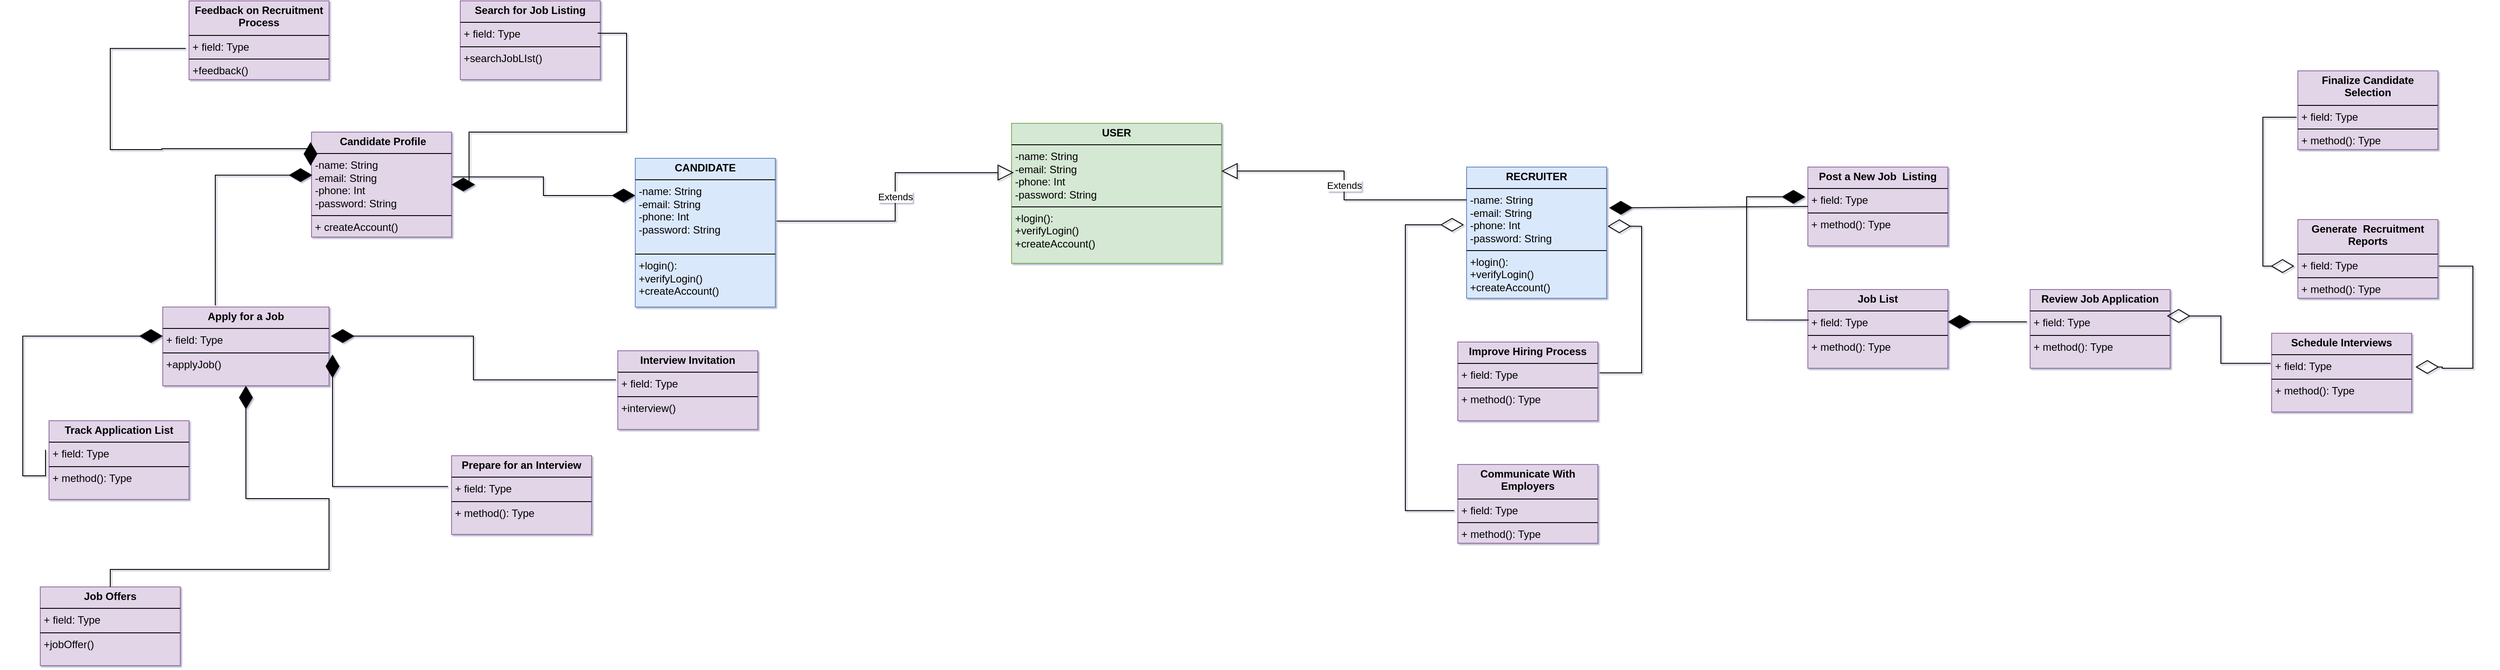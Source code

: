 <mxfile version="26.1.2">
  <diagram name="Page-1" id="tGZniLlOBdnS9l2TfcLT">
    <mxGraphModel dx="2345" dy="1783" grid="1" gridSize="10" guides="1" tooltips="1" connect="1" arrows="1" fold="1" page="1" pageScale="1" pageWidth="827" pageHeight="1169" background="none" math="0" shadow="1">
      <root>
        <mxCell id="0" />
        <mxCell id="1" parent="0" />
        <mxCell id="s6e1yUUkH1MG8MLtkfFg-5" value="&lt;p style=&quot;margin:0px;margin-top:4px;text-align:center;&quot;&gt;&lt;b&gt;USER&lt;/b&gt;&lt;/p&gt;&lt;hr size=&quot;1&quot; style=&quot;border-style:solid;&quot;&gt;&lt;p style=&quot;margin:0px;margin-left:4px;&quot;&gt;-name: String&lt;/p&gt;&lt;p style=&quot;margin:0px;margin-left:4px;&quot;&gt;-email: String&lt;/p&gt;&lt;p style=&quot;margin:0px;margin-left:4px;&quot;&gt;-phone: Int&lt;/p&gt;&lt;p style=&quot;margin:0px;margin-left:4px;&quot;&gt;-password: String&lt;/p&gt;&lt;hr size=&quot;1&quot; style=&quot;border-style:solid;&quot;&gt;&lt;p style=&quot;margin:0px;margin-left:4px;&quot;&gt;+login():&lt;/p&gt;&lt;p style=&quot;margin:0px;margin-left:4px;&quot;&gt;+verifyLogin()&lt;/p&gt;&lt;p style=&quot;margin:0px;margin-left:4px;&quot;&gt;+createAccount()&lt;/p&gt;" style="verticalAlign=top;align=left;overflow=fill;html=1;whiteSpace=wrap;fillColor=#d5e8d4;strokeColor=#82b366;" vertex="1" parent="1">
          <mxGeometry x="330" y="70" width="240" height="160" as="geometry" />
        </mxCell>
        <mxCell id="s6e1yUUkH1MG8MLtkfFg-6" value="&lt;p style=&quot;margin:0px;margin-top:4px;text-align:center;&quot;&gt;&lt;b&gt;RECRUITER&lt;/b&gt;&lt;/p&gt;&lt;hr size=&quot;1&quot; style=&quot;border-style:solid;&quot;&gt;&lt;p style=&quot;margin: 0px 0px 0px 4px;&quot;&gt;-name: String&lt;/p&gt;&lt;p style=&quot;margin: 0px 0px 0px 4px;&quot;&gt;-email: String&lt;/p&gt;&lt;p style=&quot;margin: 0px 0px 0px 4px;&quot;&gt;-phone: Int&lt;/p&gt;&lt;p style=&quot;margin: 0px 0px 0px 4px;&quot;&gt;-password: String&lt;/p&gt;&lt;hr size=&quot;1&quot; style=&quot;border-style:solid;&quot;&gt;&lt;p style=&quot;margin: 0px 0px 0px 4px;&quot;&gt;+login():&lt;/p&gt;&lt;p style=&quot;margin: 0px 0px 0px 4px;&quot;&gt;+verifyLogin()&lt;/p&gt;&lt;p style=&quot;margin: 0px 0px 0px 4px;&quot;&gt;+createAccount()&lt;/p&gt;" style="verticalAlign=top;align=left;overflow=fill;html=1;whiteSpace=wrap;fillColor=#dae8fc;strokeColor=#6c8ebf;" vertex="1" parent="1">
          <mxGeometry x="850" y="120" width="160" height="150" as="geometry" />
        </mxCell>
        <mxCell id="s6e1yUUkH1MG8MLtkfFg-7" value="&lt;p style=&quot;margin:0px;margin-top:4px;text-align:center;&quot;&gt;&lt;b&gt;CANDIDATE&lt;/b&gt;&lt;/p&gt;&lt;hr size=&quot;1&quot; style=&quot;border-style:solid;&quot;&gt;&lt;p style=&quot;margin: 0px 0px 0px 4px;&quot;&gt;-name: String&lt;/p&gt;&lt;p style=&quot;margin: 0px 0px 0px 4px;&quot;&gt;-email: String&lt;/p&gt;&lt;p style=&quot;margin: 0px 0px 0px 4px;&quot;&gt;-phone: Int&lt;/p&gt;&lt;p style=&quot;margin: 0px 0px 0px 4px;&quot;&gt;-password: String&lt;/p&gt;&lt;div&gt;&lt;br&gt;&lt;/div&gt;&lt;hr size=&quot;1&quot; style=&quot;border-style:solid;&quot;&gt;&lt;p style=&quot;margin: 0px 0px 0px 4px;&quot;&gt;+login():&lt;/p&gt;&lt;p style=&quot;margin: 0px 0px 0px 4px;&quot;&gt;+verifyLogin()&lt;/p&gt;&lt;p style=&quot;margin: 0px 0px 0px 4px;&quot;&gt;+createAccount()&lt;/p&gt;" style="verticalAlign=top;align=left;overflow=fill;html=1;whiteSpace=wrap;fillColor=#dae8fc;strokeColor=#6c8ebf;fillStyle=solid;gradientColor=none;" vertex="1" parent="1">
          <mxGeometry x="-100" y="110" width="160" height="170" as="geometry" />
        </mxCell>
        <mxCell id="s6e1yUUkH1MG8MLtkfFg-27" value="&lt;p style=&quot;margin:0px;margin-top:4px;text-align:center;&quot;&gt;&lt;b&gt;Post a New Job&amp;nbsp; Listing&lt;/b&gt;&lt;/p&gt;&lt;hr size=&quot;1&quot; style=&quot;border-style:solid;&quot;&gt;&lt;p style=&quot;margin:0px;margin-left:4px;&quot;&gt;+ field: Type&lt;/p&gt;&lt;hr size=&quot;1&quot; style=&quot;border-style:solid;&quot;&gt;&lt;p style=&quot;margin:0px;margin-left:4px;&quot;&gt;+ method(): Type&lt;/p&gt;" style="verticalAlign=top;align=left;overflow=fill;html=1;whiteSpace=wrap;fillColor=#e1d5e7;strokeColor=#9673a6;" vertex="1" parent="1">
          <mxGeometry x="1240" y="120" width="160" height="90" as="geometry" />
        </mxCell>
        <mxCell id="s6e1yUUkH1MG8MLtkfFg-28" value="&lt;p style=&quot;margin:0px;margin-top:4px;text-align:center;&quot;&gt;&lt;b&gt;Review Job Application&lt;/b&gt;&lt;/p&gt;&lt;hr size=&quot;1&quot; style=&quot;border-style:solid;&quot;&gt;&lt;p style=&quot;margin:0px;margin-left:4px;&quot;&gt;+ field: Type&lt;/p&gt;&lt;hr size=&quot;1&quot; style=&quot;border-style:solid;&quot;&gt;&lt;p style=&quot;margin:0px;margin-left:4px;&quot;&gt;+ method(): Type&lt;/p&gt;" style="verticalAlign=top;align=left;overflow=fill;html=1;whiteSpace=wrap;fillColor=#e1d5e7;strokeColor=#9673a6;" vertex="1" parent="1">
          <mxGeometry x="1494" y="260" width="160" height="90" as="geometry" />
        </mxCell>
        <mxCell id="s6e1yUUkH1MG8MLtkfFg-29" value="&lt;p style=&quot;margin:0px;margin-top:4px;text-align:center;&quot;&gt;&lt;b&gt;Schedule Interviews&lt;/b&gt;&lt;/p&gt;&lt;hr size=&quot;1&quot; style=&quot;border-style:solid;&quot;&gt;&lt;p style=&quot;margin:0px;margin-left:4px;&quot;&gt;+ field: Type&lt;/p&gt;&lt;hr size=&quot;1&quot; style=&quot;border-style:solid;&quot;&gt;&lt;p style=&quot;margin:0px;margin-left:4px;&quot;&gt;+ method(): Type&lt;/p&gt;" style="verticalAlign=top;align=left;overflow=fill;html=1;whiteSpace=wrap;fillColor=#e1d5e7;strokeColor=#9673a6;" vertex="1" parent="1">
          <mxGeometry x="1770" y="310" width="160" height="90" as="geometry" />
        </mxCell>
        <mxCell id="s6e1yUUkH1MG8MLtkfFg-30" value="&lt;p style=&quot;margin:0px;margin-top:4px;text-align:center;&quot;&gt;&lt;b&gt;Finalize Candidate Selection&lt;/b&gt;&lt;/p&gt;&lt;hr size=&quot;1&quot; style=&quot;border-style:solid;&quot;&gt;&lt;p style=&quot;margin:0px;margin-left:4px;&quot;&gt;+ field: Type&lt;/p&gt;&lt;hr size=&quot;1&quot; style=&quot;border-style:solid;&quot;&gt;&lt;p style=&quot;margin:0px;margin-left:4px;&quot;&gt;+ method(): Type&lt;/p&gt;" style="verticalAlign=top;align=left;overflow=fill;html=1;whiteSpace=wrap;fillColor=#e1d5e7;strokeColor=#9673a6;" vertex="1" parent="1">
          <mxGeometry x="1800" y="10" width="160" height="90" as="geometry" />
        </mxCell>
        <mxCell id="s6e1yUUkH1MG8MLtkfFg-31" value="&lt;p style=&quot;margin:0px;margin-top:4px;text-align:center;&quot;&gt;&lt;b&gt;Job List&lt;/b&gt;&lt;/p&gt;&lt;hr size=&quot;1&quot; style=&quot;border-style:solid;&quot;&gt;&lt;p style=&quot;margin:0px;margin-left:4px;&quot;&gt;+ field: Type&lt;/p&gt;&lt;hr size=&quot;1&quot; style=&quot;border-style:solid;&quot;&gt;&lt;p style=&quot;margin:0px;margin-left:4px;&quot;&gt;+ method(): Type&lt;/p&gt;" style="verticalAlign=top;align=left;overflow=fill;html=1;whiteSpace=wrap;fillColor=#e1d5e7;strokeColor=#9673a6;" vertex="1" parent="1">
          <mxGeometry x="1240" y="260" width="160" height="90" as="geometry" />
        </mxCell>
        <mxCell id="s6e1yUUkH1MG8MLtkfFg-34" value="&lt;p style=&quot;margin:0px;margin-top:4px;text-align:center;&quot;&gt;&lt;b&gt;Communicate With Employers&lt;/b&gt;&lt;/p&gt;&lt;hr size=&quot;1&quot; style=&quot;border-style:solid;&quot;&gt;&lt;p style=&quot;margin:0px;margin-left:4px;&quot;&gt;+ field: Type&lt;/p&gt;&lt;hr size=&quot;1&quot; style=&quot;border-style:solid;&quot;&gt;&lt;p style=&quot;margin:0px;margin-left:4px;&quot;&gt;+ method(): Type&lt;/p&gt;" style="verticalAlign=top;align=left;overflow=fill;html=1;whiteSpace=wrap;fillColor=#e1d5e7;strokeColor=#9673a6;" vertex="1" parent="1">
          <mxGeometry x="840" y="460" width="160" height="90" as="geometry" />
        </mxCell>
        <mxCell id="s6e1yUUkH1MG8MLtkfFg-35" value="&lt;p style=&quot;margin:0px;margin-top:4px;text-align:center;&quot;&gt;&lt;b&gt;Generate&amp;nbsp; Recruitment Reports&lt;/b&gt;&lt;/p&gt;&lt;hr size=&quot;1&quot; style=&quot;border-style:solid;&quot;&gt;&lt;p style=&quot;margin:0px;margin-left:4px;&quot;&gt;+ field: Type&lt;/p&gt;&lt;hr size=&quot;1&quot; style=&quot;border-style:solid;&quot;&gt;&lt;p style=&quot;margin:0px;margin-left:4px;&quot;&gt;+ method(): Type&lt;/p&gt;" style="verticalAlign=top;align=left;overflow=fill;html=1;whiteSpace=wrap;fillColor=#e1d5e7;strokeColor=#9673a6;" vertex="1" parent="1">
          <mxGeometry x="1800" y="180" width="160" height="90" as="geometry" />
        </mxCell>
        <mxCell id="s6e1yUUkH1MG8MLtkfFg-36" value="&lt;p style=&quot;margin:0px;margin-top:4px;text-align:center;&quot;&gt;&lt;b&gt;Improve Hiring Process&lt;/b&gt;&lt;/p&gt;&lt;hr size=&quot;1&quot; style=&quot;border-style:solid;&quot;&gt;&lt;p style=&quot;margin:0px;margin-left:4px;&quot;&gt;+ field: Type&lt;/p&gt;&lt;hr size=&quot;1&quot; style=&quot;border-style:solid;&quot;&gt;&lt;p style=&quot;margin:0px;margin-left:4px;&quot;&gt;+ method(): Type&lt;/p&gt;" style="verticalAlign=top;align=left;overflow=fill;html=1;whiteSpace=wrap;fillColor=#e1d5e7;strokeColor=#9673a6;" vertex="1" parent="1">
          <mxGeometry x="840" y="320" width="160" height="90" as="geometry" />
        </mxCell>
        <mxCell id="s6e1yUUkH1MG8MLtkfFg-37" value="&lt;p style=&quot;margin:0px;margin-top:4px;text-align:center;&quot;&gt;&lt;b&gt;&amp;nbsp;Candidate Profile&lt;/b&gt;&lt;/p&gt;&lt;hr size=&quot;1&quot; style=&quot;border-style:solid;&quot;&gt;&lt;p style=&quot;margin: 0px 0px 0px 4px;&quot;&gt;-name: String&lt;/p&gt;&lt;p style=&quot;margin: 0px 0px 0px 4px;&quot;&gt;-email: String&lt;/p&gt;&lt;p style=&quot;margin: 0px 0px 0px 4px;&quot;&gt;-phone: Int&lt;/p&gt;&lt;p style=&quot;margin: 0px 0px 0px 4px;&quot;&gt;-password: String&lt;/p&gt;&lt;hr size=&quot;1&quot; style=&quot;border-style:solid;&quot;&gt;&lt;p style=&quot;margin:0px;margin-left:4px;&quot;&gt;+ createAccount()&lt;/p&gt;" style="verticalAlign=top;align=left;overflow=fill;html=1;whiteSpace=wrap;fillColor=#e1d5e7;strokeColor=#9673a6;" vertex="1" parent="1">
          <mxGeometry x="-470" y="80" width="160" height="120" as="geometry" />
        </mxCell>
        <mxCell id="s6e1yUUkH1MG8MLtkfFg-38" value="&lt;p style=&quot;margin:0px;margin-top:4px;text-align:center;&quot;&gt;&lt;b&gt;Search for Job Listing&lt;/b&gt;&lt;/p&gt;&lt;hr size=&quot;1&quot; style=&quot;border-style:solid;&quot;&gt;&lt;p style=&quot;margin:0px;margin-left:4px;&quot;&gt;+ field: Type&lt;/p&gt;&lt;hr size=&quot;1&quot; style=&quot;border-style:solid;&quot;&gt;&lt;p style=&quot;margin:0px;margin-left:4px;&quot;&gt;+searchJobLIst()&lt;/p&gt;" style="verticalAlign=top;align=left;overflow=fill;html=1;whiteSpace=wrap;fillColor=#e1d5e7;strokeColor=#9673a6;" vertex="1" parent="1">
          <mxGeometry x="-300" y="-70" width="160" height="90" as="geometry" />
        </mxCell>
        <mxCell id="s6e1yUUkH1MG8MLtkfFg-39" value="&lt;p style=&quot;margin:0px;margin-top:4px;text-align:center;&quot;&gt;&lt;b&gt;Apply for a Job&lt;/b&gt;&lt;/p&gt;&lt;hr size=&quot;1&quot; style=&quot;border-style:solid;&quot;&gt;&lt;p style=&quot;margin:0px;margin-left:4px;&quot;&gt;+ field: Type&lt;/p&gt;&lt;hr size=&quot;1&quot; style=&quot;border-style:solid;&quot;&gt;&lt;p style=&quot;margin:0px;margin-left:4px;&quot;&gt;+applyJob()&lt;/p&gt;" style="verticalAlign=top;align=left;overflow=fill;html=1;whiteSpace=wrap;fillColor=#e1d5e7;strokeColor=#9673a6;" vertex="1" parent="1">
          <mxGeometry x="-640" y="280" width="190" height="90" as="geometry" />
        </mxCell>
        <mxCell id="s6e1yUUkH1MG8MLtkfFg-40" value="&lt;p style=&quot;margin:0px;margin-top:4px;text-align:center;&quot;&gt;&lt;b&gt;Track Application List&lt;/b&gt;&lt;/p&gt;&lt;hr size=&quot;1&quot; style=&quot;border-style:solid;&quot;&gt;&lt;p style=&quot;margin:0px;margin-left:4px;&quot;&gt;+ field: Type&lt;/p&gt;&lt;hr size=&quot;1&quot; style=&quot;border-style:solid;&quot;&gt;&lt;p style=&quot;margin:0px;margin-left:4px;&quot;&gt;+ method(): Type&lt;/p&gt;" style="verticalAlign=top;align=left;overflow=fill;html=1;whiteSpace=wrap;fillColor=#e1d5e7;strokeColor=#9673a6;" vertex="1" parent="1">
          <mxGeometry x="-770" y="410" width="160" height="90" as="geometry" />
        </mxCell>
        <mxCell id="s6e1yUUkH1MG8MLtkfFg-41" value="&lt;p style=&quot;margin:0px;margin-top:4px;text-align:center;&quot;&gt;&lt;b&gt;&amp;nbsp;Interview Invitation&amp;nbsp;&lt;/b&gt;&lt;/p&gt;&lt;hr size=&quot;1&quot; style=&quot;border-style:solid;&quot;&gt;&lt;p style=&quot;margin:0px;margin-left:4px;&quot;&gt;+ field: Type&lt;/p&gt;&lt;hr size=&quot;1&quot; style=&quot;border-style:solid;&quot;&gt;&lt;p style=&quot;margin:0px;margin-left:4px;&quot;&gt;+interview()&lt;/p&gt;" style="verticalAlign=top;align=left;overflow=fill;html=1;whiteSpace=wrap;fillColor=#e1d5e7;strokeColor=#9673a6;" vertex="1" parent="1">
          <mxGeometry x="-120" y="330" width="160" height="90" as="geometry" />
        </mxCell>
        <mxCell id="s6e1yUUkH1MG8MLtkfFg-42" value="&lt;p style=&quot;margin:0px;margin-top:4px;text-align:center;&quot;&gt;&lt;b&gt;Prepare for an Interview&lt;/b&gt;&lt;/p&gt;&lt;hr size=&quot;1&quot; style=&quot;border-style:solid;&quot;&gt;&lt;p style=&quot;margin:0px;margin-left:4px;&quot;&gt;+ field: Type&lt;/p&gt;&lt;hr size=&quot;1&quot; style=&quot;border-style:solid;&quot;&gt;&lt;p style=&quot;margin:0px;margin-left:4px;&quot;&gt;+ method(): Type&lt;/p&gt;" style="verticalAlign=top;align=left;overflow=fill;html=1;whiteSpace=wrap;fillColor=#e1d5e7;strokeColor=#9673a6;" vertex="1" parent="1">
          <mxGeometry x="-310" y="450" width="160" height="90" as="geometry" />
        </mxCell>
        <mxCell id="s6e1yUUkH1MG8MLtkfFg-43" value="&lt;p style=&quot;margin:0px;margin-top:4px;text-align:center;&quot;&gt;&lt;b&gt;&amp;nbsp;Job Offers&amp;nbsp;&lt;/b&gt;&lt;/p&gt;&lt;hr size=&quot;1&quot; style=&quot;border-style:solid;&quot;&gt;&lt;p style=&quot;margin:0px;margin-left:4px;&quot;&gt;+ field: Type&lt;/p&gt;&lt;hr size=&quot;1&quot; style=&quot;border-style:solid;&quot;&gt;&lt;p style=&quot;margin:0px;margin-left:4px;&quot;&gt;+jobOffer()&lt;/p&gt;" style="verticalAlign=top;align=left;overflow=fill;html=1;whiteSpace=wrap;fillColor=#e1d5e7;strokeColor=#9673a6;" vertex="1" parent="1">
          <mxGeometry x="-780" y="600" width="160" height="90" as="geometry" />
        </mxCell>
        <mxCell id="s6e1yUUkH1MG8MLtkfFg-44" value="&lt;p style=&quot;margin:0px;margin-top:4px;text-align:center;&quot;&gt;&lt;b&gt;Feedback on Recruitment Process&lt;/b&gt;&lt;/p&gt;&lt;hr size=&quot;1&quot; style=&quot;border-style:solid;&quot;&gt;&lt;p style=&quot;margin:0px;margin-left:4px;&quot;&gt;+ field: Type&lt;/p&gt;&lt;hr size=&quot;1&quot; style=&quot;border-style:solid;&quot;&gt;&lt;p style=&quot;margin:0px;margin-left:4px;&quot;&gt;+feedback()&lt;/p&gt;" style="verticalAlign=top;align=left;overflow=fill;html=1;whiteSpace=wrap;fillColor=#e1d5e7;strokeColor=#9673a6;" vertex="1" parent="1">
          <mxGeometry x="-610" y="-70" width="160" height="90" as="geometry" />
        </mxCell>
        <mxCell id="s6e1yUUkH1MG8MLtkfFg-54" value="Extends" style="endArrow=block;endSize=16;endFill=0;html=1;rounded=0;entryX=0.011;entryY=0.352;entryDx=0;entryDy=0;entryPerimeter=0;exitX=1.009;exitY=0.422;exitDx=0;exitDy=0;exitPerimeter=0;edgeStyle=elbowEdgeStyle;" edge="1" parent="1" source="s6e1yUUkH1MG8MLtkfFg-7" target="s6e1yUUkH1MG8MLtkfFg-5">
          <mxGeometry width="160" relative="1" as="geometry">
            <mxPoint x="270" y="260" as="sourcePoint" />
            <mxPoint x="430" y="260" as="targetPoint" />
          </mxGeometry>
        </mxCell>
        <mxCell id="s6e1yUUkH1MG8MLtkfFg-55" value="Extends" style="endArrow=block;endSize=16;endFill=0;html=1;rounded=0;entryX=0.999;entryY=0.341;entryDx=0;entryDy=0;entryPerimeter=0;exitX=0;exitY=0.25;exitDx=0;exitDy=0;edgeStyle=elbowEdgeStyle;" edge="1" parent="1" source="s6e1yUUkH1MG8MLtkfFg-6" target="s6e1yUUkH1MG8MLtkfFg-5">
          <mxGeometry width="160" relative="1" as="geometry">
            <mxPoint x="390" y="295" as="sourcePoint" />
            <mxPoint x="691" y="300" as="targetPoint" />
          </mxGeometry>
        </mxCell>
        <mxCell id="s6e1yUUkH1MG8MLtkfFg-59" value="" style="endArrow=diamondThin;endFill=1;endSize=24;html=1;rounded=0;exitX=1.006;exitY=0.427;exitDx=0;exitDy=0;exitPerimeter=0;entryX=0;entryY=0.25;entryDx=0;entryDy=0;edgeStyle=orthogonalEdgeStyle;" edge="1" parent="1" source="s6e1yUUkH1MG8MLtkfFg-37" target="s6e1yUUkH1MG8MLtkfFg-7">
          <mxGeometry width="160" relative="1" as="geometry">
            <mxPoint x="-390" y="184.5" as="sourcePoint" />
            <mxPoint x="-230" y="184.5" as="targetPoint" />
          </mxGeometry>
        </mxCell>
        <mxCell id="s6e1yUUkH1MG8MLtkfFg-64" value="" style="endArrow=diamondThin;endFill=1;endSize=24;html=1;rounded=0;entryX=-0.019;entryY=0.378;entryDx=0;entryDy=0;entryPerimeter=0;exitX=0.006;exitY=0.387;exitDx=0;exitDy=0;exitPerimeter=0;edgeStyle=orthogonalEdgeStyle;" edge="1" parent="1" source="s6e1yUUkH1MG8MLtkfFg-31" target="s6e1yUUkH1MG8MLtkfFg-27">
          <mxGeometry width="160" relative="1" as="geometry">
            <mxPoint x="860" y="360" as="sourcePoint" />
            <mxPoint x="1020" y="360" as="targetPoint" />
            <Array as="points">
              <mxPoint x="1170" y="295" />
              <mxPoint x="1170" y="154" />
            </Array>
          </mxGeometry>
        </mxCell>
        <mxCell id="s6e1yUUkH1MG8MLtkfFg-76" value="" style="endArrow=diamondThin;endFill=1;endSize=24;html=1;rounded=0;entryX=-0.007;entryY=0.321;entryDx=0;entryDy=0;entryPerimeter=0;exitX=-0.023;exitY=0.604;exitDx=0;exitDy=0;exitPerimeter=0;edgeStyle=orthogonalEdgeStyle;" edge="1" parent="1" source="s6e1yUUkH1MG8MLtkfFg-44" target="s6e1yUUkH1MG8MLtkfFg-37">
          <mxGeometry width="160" relative="1" as="geometry">
            <mxPoint x="-500" y="70" as="sourcePoint" />
            <mxPoint x="-340" y="70" as="targetPoint" />
            <Array as="points">
              <mxPoint x="-614" y="-15" />
              <mxPoint x="-700" y="-15" />
              <mxPoint x="-700" y="100" />
              <mxPoint x="-641" y="100" />
              <mxPoint x="-641" y="99" />
            </Array>
          </mxGeometry>
        </mxCell>
        <mxCell id="s6e1yUUkH1MG8MLtkfFg-80" value="" style="endArrow=diamondThin;endFill=1;endSize=24;html=1;rounded=0;entryX=0.006;entryY=0.41;entryDx=0;entryDy=0;entryPerimeter=0;exitX=0.316;exitY=-0.019;exitDx=0;exitDy=0;exitPerimeter=0;edgeStyle=orthogonalEdgeStyle;" edge="1" parent="1" source="s6e1yUUkH1MG8MLtkfFg-39" target="s6e1yUUkH1MG8MLtkfFg-37">
          <mxGeometry width="160" relative="1" as="geometry">
            <mxPoint x="-350" y="200" as="sourcePoint" />
            <mxPoint x="-190" y="200" as="targetPoint" />
          </mxGeometry>
        </mxCell>
        <mxCell id="s6e1yUUkH1MG8MLtkfFg-81" value="" style="endArrow=diamondThin;endFill=1;endSize=24;html=1;rounded=0;entryX=0;entryY=0.369;entryDx=0;entryDy=0;entryPerimeter=0;exitX=-0.025;exitY=0.369;exitDx=0;exitDy=0;exitPerimeter=0;edgeStyle=orthogonalEdgeStyle;" edge="1" parent="1" source="s6e1yUUkH1MG8MLtkfFg-40" target="s6e1yUUkH1MG8MLtkfFg-39">
          <mxGeometry width="160" relative="1" as="geometry">
            <mxPoint x="-350" y="450" as="sourcePoint" />
            <mxPoint x="-190" y="450" as="targetPoint" />
            <Array as="points">
              <mxPoint x="-774" y="473" />
              <mxPoint x="-800" y="473" />
              <mxPoint x="-800" y="313" />
            </Array>
          </mxGeometry>
        </mxCell>
        <mxCell id="s6e1yUUkH1MG8MLtkfFg-82" value="" style="endArrow=diamondThin;endFill=1;endSize=24;html=1;rounded=0;edgeStyle=orthogonalEdgeStyle;" edge="1" parent="1" source="s6e1yUUkH1MG8MLtkfFg-43" target="s6e1yUUkH1MG8MLtkfFg-39">
          <mxGeometry width="160" relative="1" as="geometry">
            <mxPoint x="-496.96" y="663.03" as="sourcePoint" />
            <mxPoint x="-447.95" y="370.0" as="targetPoint" />
            <Array as="points">
              <mxPoint x="-610" y="580" />
              <mxPoint x="-450" y="580" />
              <mxPoint x="-450" y="499" />
              <mxPoint x="-448" y="499" />
            </Array>
          </mxGeometry>
        </mxCell>
        <mxCell id="s6e1yUUkH1MG8MLtkfFg-85" value="" style="endArrow=diamondThin;endFill=1;endSize=24;html=1;rounded=0;entryX=1.011;entryY=0.369;entryDx=0;entryDy=0;entryPerimeter=0;exitX=-0.013;exitY=0.369;exitDx=0;exitDy=0;exitPerimeter=0;edgeStyle=orthogonalEdgeStyle;" edge="1" parent="1" source="s6e1yUUkH1MG8MLtkfFg-41" target="s6e1yUUkH1MG8MLtkfFg-39">
          <mxGeometry width="160" relative="1" as="geometry">
            <mxPoint x="-250" y="460" as="sourcePoint" />
            <mxPoint x="-190" y="450" as="targetPoint" />
          </mxGeometry>
        </mxCell>
        <mxCell id="s6e1yUUkH1MG8MLtkfFg-86" value="" style="endArrow=diamondThin;endFill=1;endSize=24;html=1;rounded=0;entryX=1.021;entryY=0.603;entryDx=0;entryDy=0;entryPerimeter=0;exitX=-0.025;exitY=0.392;exitDx=0;exitDy=0;exitPerimeter=0;edgeStyle=orthogonalEdgeStyle;" edge="1" parent="1" source="s6e1yUUkH1MG8MLtkfFg-42" target="s6e1yUUkH1MG8MLtkfFg-39">
          <mxGeometry width="160" relative="1" as="geometry">
            <mxPoint x="-350" y="450" as="sourcePoint" />
            <mxPoint x="-190" y="450" as="targetPoint" />
          </mxGeometry>
        </mxCell>
        <mxCell id="s6e1yUUkH1MG8MLtkfFg-87" value="" style="endArrow=diamondThin;endFill=1;endSize=24;html=1;rounded=0;entryX=1;entryY=0.5;entryDx=0;entryDy=0;exitX=0.981;exitY=0.411;exitDx=0;exitDy=0;exitPerimeter=0;edgeStyle=orthogonalEdgeStyle;" edge="1" parent="1" source="s6e1yUUkH1MG8MLtkfFg-38" target="s6e1yUUkH1MG8MLtkfFg-37">
          <mxGeometry width="160" relative="1" as="geometry">
            <mxPoint x="-350" y="220" as="sourcePoint" />
            <mxPoint x="-190" y="220" as="targetPoint" />
            <Array as="points">
              <mxPoint x="-110" y="-33" />
              <mxPoint x="-110" y="80" />
              <mxPoint x="-290" y="80" />
              <mxPoint x="-290" y="140" />
            </Array>
          </mxGeometry>
        </mxCell>
        <mxCell id="s6e1yUUkH1MG8MLtkfFg-88" value="" style="endArrow=diamondThin;endFill=1;endSize=24;html=1;rounded=0;entryX=1.018;entryY=0.311;entryDx=0;entryDy=0;entryPerimeter=0;exitX=0;exitY=0.5;exitDx=0;exitDy=0;" edge="1" parent="1" source="s6e1yUUkH1MG8MLtkfFg-27" target="s6e1yUUkH1MG8MLtkfFg-6">
          <mxGeometry width="160" relative="1" as="geometry">
            <mxPoint x="1240" y="167" as="sourcePoint" />
            <mxPoint x="1090" y="230" as="targetPoint" />
          </mxGeometry>
        </mxCell>
        <mxCell id="s6e1yUUkH1MG8MLtkfFg-89" value="" style="endArrow=diamondThin;endFill=1;endSize=24;html=1;rounded=0;entryX=1;entryY=0.411;entryDx=0;entryDy=0;entryPerimeter=0;exitX=-0.023;exitY=0.411;exitDx=0;exitDy=0;exitPerimeter=0;" edge="1" parent="1" source="s6e1yUUkH1MG8MLtkfFg-28" target="s6e1yUUkH1MG8MLtkfFg-31">
          <mxGeometry width="160" relative="1" as="geometry">
            <mxPoint x="1080" y="440" as="sourcePoint" />
            <mxPoint x="1240" y="440" as="targetPoint" />
          </mxGeometry>
        </mxCell>
        <mxCell id="s6e1yUUkH1MG8MLtkfFg-92" value="" style="endArrow=diamondThin;endFill=0;endSize=24;html=1;rounded=0;entryX=0.977;entryY=0.336;entryDx=0;entryDy=0;entryPerimeter=0;exitX=-0.007;exitY=0.382;exitDx=0;exitDy=0;exitPerimeter=0;edgeStyle=orthogonalEdgeStyle;" edge="1" parent="1" source="s6e1yUUkH1MG8MLtkfFg-29" target="s6e1yUUkH1MG8MLtkfFg-28">
          <mxGeometry width="160" relative="1" as="geometry">
            <mxPoint x="1420" y="540" as="sourcePoint" />
            <mxPoint x="1580" y="540" as="targetPoint" />
          </mxGeometry>
        </mxCell>
        <mxCell id="s6e1yUUkH1MG8MLtkfFg-93" value="" style="endArrow=diamondThin;endFill=0;endSize=24;html=1;rounded=0;entryX=1.007;entryY=0.451;entryDx=0;entryDy=0;entryPerimeter=0;exitX=1.012;exitY=0.392;exitDx=0;exitDy=0;exitPerimeter=0;edgeStyle=orthogonalEdgeStyle;" edge="1" parent="1" source="s6e1yUUkH1MG8MLtkfFg-36" target="s6e1yUUkH1MG8MLtkfFg-6">
          <mxGeometry width="160" relative="1" as="geometry">
            <mxPoint x="780" y="440" as="sourcePoint" />
            <mxPoint x="940" y="440" as="targetPoint" />
            <Array as="points">
              <mxPoint x="1050" y="355" />
              <mxPoint x="1050" y="188" />
            </Array>
          </mxGeometry>
        </mxCell>
        <mxCell id="s6e1yUUkH1MG8MLtkfFg-95" value="" style="endArrow=diamondThin;endFill=0;endSize=24;html=1;rounded=0;entryX=-0.019;entryY=0.44;entryDx=0;entryDy=0;entryPerimeter=0;exitX=-0.025;exitY=0.586;exitDx=0;exitDy=0;exitPerimeter=0;edgeStyle=orthogonalEdgeStyle;" edge="1" parent="1" source="s6e1yUUkH1MG8MLtkfFg-34" target="s6e1yUUkH1MG8MLtkfFg-6">
          <mxGeometry width="160" relative="1" as="geometry">
            <mxPoint x="780" y="330" as="sourcePoint" />
            <mxPoint x="940" y="330" as="targetPoint" />
            <Array as="points">
              <mxPoint x="780" y="513" />
              <mxPoint x="780" y="186" />
            </Array>
          </mxGeometry>
        </mxCell>
        <mxCell id="s6e1yUUkH1MG8MLtkfFg-97" value="" style="endArrow=diamondThin;endFill=0;endSize=24;html=1;rounded=0;entryX=-0.025;entryY=0.591;entryDx=0;entryDy=0;entryPerimeter=0;exitX=-0.009;exitY=0.589;exitDx=0;exitDy=0;exitPerimeter=0;edgeStyle=orthogonalEdgeStyle;" edge="1" parent="1" source="s6e1yUUkH1MG8MLtkfFg-30" target="s6e1yUUkH1MG8MLtkfFg-35">
          <mxGeometry width="160" relative="1" as="geometry">
            <mxPoint x="1560" y="350" as="sourcePoint" />
            <mxPoint x="1720" y="350" as="targetPoint" />
            <Array as="points">
              <mxPoint x="1760" y="63" />
              <mxPoint x="1760" y="233" />
            </Array>
          </mxGeometry>
        </mxCell>
        <mxCell id="s6e1yUUkH1MG8MLtkfFg-98" value="" style="endArrow=diamondThin;endFill=0;endSize=24;html=1;rounded=0;entryX=1.028;entryY=0.429;entryDx=0;entryDy=0;entryPerimeter=0;exitX=1.007;exitY=0.591;exitDx=0;exitDy=0;exitPerimeter=0;edgeStyle=orthogonalEdgeStyle;" edge="1" parent="1" source="s6e1yUUkH1MG8MLtkfFg-35" target="s6e1yUUkH1MG8MLtkfFg-29">
          <mxGeometry width="160" relative="1" as="geometry">
            <mxPoint x="1560" y="350" as="sourcePoint" />
            <mxPoint x="1720" y="350" as="targetPoint" />
            <Array as="points">
              <mxPoint x="2000" y="233" />
              <mxPoint x="2000" y="350" />
              <mxPoint x="1965" y="350" />
              <mxPoint x="1965" y="349" />
            </Array>
          </mxGeometry>
        </mxCell>
      </root>
    </mxGraphModel>
  </diagram>
</mxfile>
